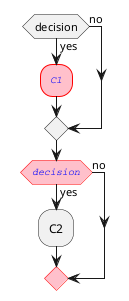 {
  "sha1": "ouwy2tcq38kqeuys08m35emtjjopp04",
  "insertion": {
    "when": "2024-06-04T17:28:40.329Z",
    "url": "https://forum.plantuml.net/18457/color-individual-conditional-in-activity-diagram",
    "user": "plantuml@gmail.com"
  }
}
@startuml
<style>
.foo {
  LineColor red
  BackgroundColor pink
  LineThickness 1
  ArrowThickness 1
  FontName Courier
  FontColor blue
  FontSize 10
  FontStyle italic
}
</style>

if (decision) then (yes)
    :C1; <<foo>>
else (no)
endif
if<<foo>> (decision) then (yes)
    :C2;
else (no)
endif
@enduml
